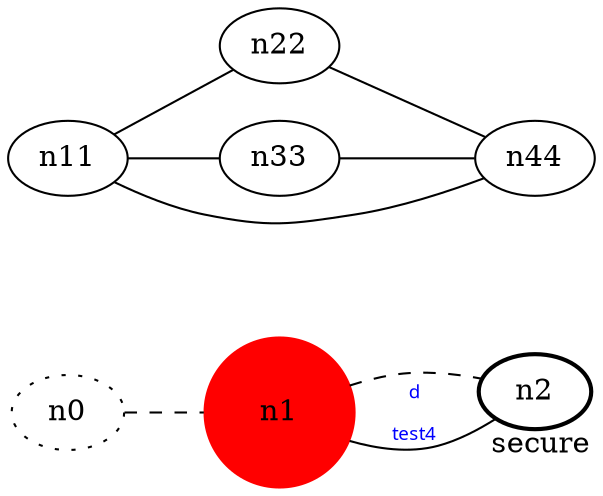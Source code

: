 graph test4 {
	rankdir=LR;
	fontcolor=blue; /* c0; c1; c340282366920938463463374607431768211456 -- c0 */
	n0 [style=dotted, fillcolor="#123456"]; // c2; c3; c1 -- c65535
	n1 [height=1, width=1, color=red, style=filled];
	n2 [style=bold, xlabel="secure"];
	n0 -- n1 -- n2[style=dashed];
	n1 -- n2 [fontname="comic sans", label="d\n\l\G", fontcolor=blue, fontsize=9];
	n11 -- n22;
	n11 -- n33;
	n11 -- n44;
	n22 -- n44;
	n33 -- n44;
}

